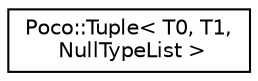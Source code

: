 digraph "Graphical Class Hierarchy"
{
 // LATEX_PDF_SIZE
  edge [fontname="Helvetica",fontsize="10",labelfontname="Helvetica",labelfontsize="10"];
  node [fontname="Helvetica",fontsize="10",shape=record];
  rankdir="LR";
  Node0 [label="Poco::Tuple\< T0, T1,\l NullTypeList \>",height=0.2,width=0.4,color="black", fillcolor="white", style="filled",URL="$structPoco_1_1Tuple_3_01T0_00_01T1_00_01NullTypeList_01_4.html",tooltip=" "];
}
